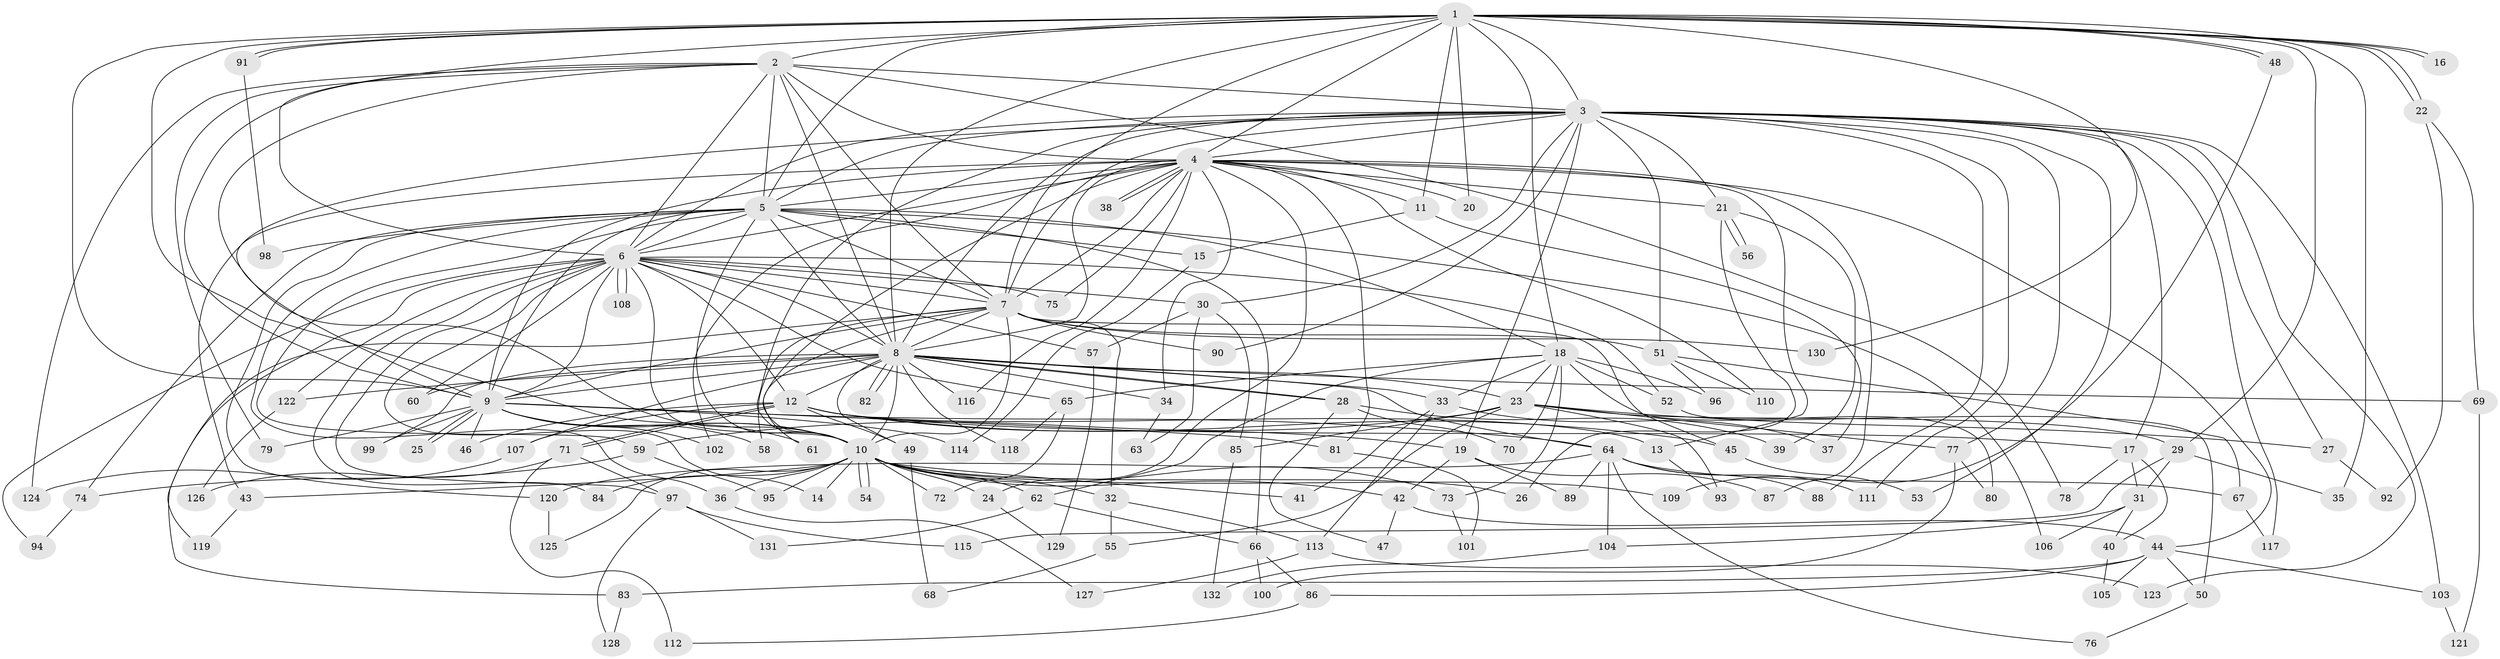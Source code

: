 // Generated by graph-tools (version 1.1) at 2025/11/02/27/25 16:11:07]
// undirected, 132 vertices, 289 edges
graph export_dot {
graph [start="1"]
  node [color=gray90,style=filled];
  1;
  2;
  3;
  4;
  5;
  6;
  7;
  8;
  9;
  10;
  11;
  12;
  13;
  14;
  15;
  16;
  17;
  18;
  19;
  20;
  21;
  22;
  23;
  24;
  25;
  26;
  27;
  28;
  29;
  30;
  31;
  32;
  33;
  34;
  35;
  36;
  37;
  38;
  39;
  40;
  41;
  42;
  43;
  44;
  45;
  46;
  47;
  48;
  49;
  50;
  51;
  52;
  53;
  54;
  55;
  56;
  57;
  58;
  59;
  60;
  61;
  62;
  63;
  64;
  65;
  66;
  67;
  68;
  69;
  70;
  71;
  72;
  73;
  74;
  75;
  76;
  77;
  78;
  79;
  80;
  81;
  82;
  83;
  84;
  85;
  86;
  87;
  88;
  89;
  90;
  91;
  92;
  93;
  94;
  95;
  96;
  97;
  98;
  99;
  100;
  101;
  102;
  103;
  104;
  105;
  106;
  107;
  108;
  109;
  110;
  111;
  112;
  113;
  114;
  115;
  116;
  117;
  118;
  119;
  120;
  121;
  122;
  123;
  124;
  125;
  126;
  127;
  128;
  129;
  130;
  131;
  132;
  1 -- 2;
  1 -- 3;
  1 -- 4;
  1 -- 5;
  1 -- 6;
  1 -- 7;
  1 -- 8;
  1 -- 9;
  1 -- 10;
  1 -- 11;
  1 -- 16;
  1 -- 16;
  1 -- 18;
  1 -- 20;
  1 -- 22;
  1 -- 22;
  1 -- 29;
  1 -- 35;
  1 -- 48;
  1 -- 48;
  1 -- 91;
  1 -- 91;
  1 -- 130;
  2 -- 3;
  2 -- 4;
  2 -- 5;
  2 -- 6;
  2 -- 7;
  2 -- 8;
  2 -- 9;
  2 -- 10;
  2 -- 78;
  2 -- 79;
  2 -- 124;
  3 -- 4;
  3 -- 5;
  3 -- 6;
  3 -- 7;
  3 -- 8;
  3 -- 9;
  3 -- 10;
  3 -- 17;
  3 -- 19;
  3 -- 21;
  3 -- 27;
  3 -- 30;
  3 -- 51;
  3 -- 53;
  3 -- 77;
  3 -- 88;
  3 -- 90;
  3 -- 103;
  3 -- 111;
  3 -- 117;
  3 -- 123;
  4 -- 5;
  4 -- 6;
  4 -- 7;
  4 -- 8;
  4 -- 9;
  4 -- 10;
  4 -- 11;
  4 -- 13;
  4 -- 20;
  4 -- 21;
  4 -- 24;
  4 -- 34;
  4 -- 38;
  4 -- 38;
  4 -- 43;
  4 -- 44;
  4 -- 75;
  4 -- 81;
  4 -- 87;
  4 -- 102;
  4 -- 110;
  4 -- 116;
  5 -- 6;
  5 -- 7;
  5 -- 8;
  5 -- 9;
  5 -- 10;
  5 -- 15;
  5 -- 18;
  5 -- 36;
  5 -- 59;
  5 -- 66;
  5 -- 74;
  5 -- 98;
  5 -- 106;
  5 -- 120;
  6 -- 7;
  6 -- 8;
  6 -- 9;
  6 -- 10;
  6 -- 12;
  6 -- 14;
  6 -- 30;
  6 -- 52;
  6 -- 57;
  6 -- 60;
  6 -- 65;
  6 -- 75;
  6 -- 84;
  6 -- 94;
  6 -- 97;
  6 -- 108;
  6 -- 108;
  6 -- 119;
  6 -- 122;
  7 -- 8;
  7 -- 9;
  7 -- 10;
  7 -- 32;
  7 -- 45;
  7 -- 51;
  7 -- 58;
  7 -- 61;
  7 -- 83;
  7 -- 90;
  7 -- 130;
  8 -- 9;
  8 -- 10;
  8 -- 12;
  8 -- 23;
  8 -- 28;
  8 -- 28;
  8 -- 33;
  8 -- 34;
  8 -- 49;
  8 -- 60;
  8 -- 64;
  8 -- 69;
  8 -- 82;
  8 -- 82;
  8 -- 99;
  8 -- 107;
  8 -- 116;
  8 -- 118;
  8 -- 122;
  9 -- 10;
  9 -- 25;
  9 -- 25;
  9 -- 46;
  9 -- 58;
  9 -- 61;
  9 -- 64;
  9 -- 79;
  9 -- 81;
  9 -- 99;
  9 -- 102;
  9 -- 114;
  10 -- 14;
  10 -- 24;
  10 -- 26;
  10 -- 32;
  10 -- 36;
  10 -- 41;
  10 -- 42;
  10 -- 43;
  10 -- 54;
  10 -- 54;
  10 -- 62;
  10 -- 72;
  10 -- 73;
  10 -- 84;
  10 -- 95;
  10 -- 109;
  10 -- 125;
  11 -- 15;
  11 -- 37;
  12 -- 13;
  12 -- 17;
  12 -- 19;
  12 -- 45;
  12 -- 46;
  12 -- 49;
  12 -- 71;
  12 -- 71;
  12 -- 107;
  13 -- 93;
  15 -- 114;
  17 -- 31;
  17 -- 40;
  17 -- 78;
  18 -- 23;
  18 -- 33;
  18 -- 50;
  18 -- 52;
  18 -- 62;
  18 -- 65;
  18 -- 70;
  18 -- 73;
  18 -- 96;
  19 -- 42;
  19 -- 87;
  19 -- 89;
  21 -- 26;
  21 -- 39;
  21 -- 56;
  21 -- 56;
  22 -- 69;
  22 -- 92;
  23 -- 27;
  23 -- 29;
  23 -- 55;
  23 -- 59;
  23 -- 77;
  23 -- 85;
  23 -- 93;
  24 -- 129;
  27 -- 92;
  28 -- 39;
  28 -- 47;
  28 -- 70;
  29 -- 31;
  29 -- 35;
  29 -- 115;
  30 -- 57;
  30 -- 63;
  30 -- 85;
  31 -- 40;
  31 -- 104;
  31 -- 106;
  32 -- 55;
  32 -- 113;
  33 -- 37;
  33 -- 41;
  33 -- 113;
  34 -- 63;
  36 -- 127;
  40 -- 105;
  42 -- 44;
  42 -- 47;
  43 -- 119;
  44 -- 50;
  44 -- 83;
  44 -- 86;
  44 -- 103;
  44 -- 105;
  45 -- 53;
  48 -- 109;
  49 -- 68;
  50 -- 76;
  51 -- 67;
  51 -- 96;
  51 -- 110;
  52 -- 80;
  55 -- 68;
  57 -- 129;
  59 -- 74;
  59 -- 95;
  62 -- 66;
  62 -- 131;
  64 -- 67;
  64 -- 76;
  64 -- 88;
  64 -- 89;
  64 -- 104;
  64 -- 111;
  64 -- 120;
  65 -- 72;
  65 -- 118;
  66 -- 86;
  66 -- 100;
  67 -- 117;
  69 -- 121;
  71 -- 97;
  71 -- 112;
  71 -- 126;
  73 -- 101;
  74 -- 94;
  77 -- 80;
  77 -- 100;
  81 -- 101;
  83 -- 128;
  85 -- 132;
  86 -- 112;
  91 -- 98;
  97 -- 115;
  97 -- 128;
  97 -- 131;
  103 -- 121;
  104 -- 132;
  107 -- 124;
  113 -- 123;
  113 -- 127;
  120 -- 125;
  122 -- 126;
}

